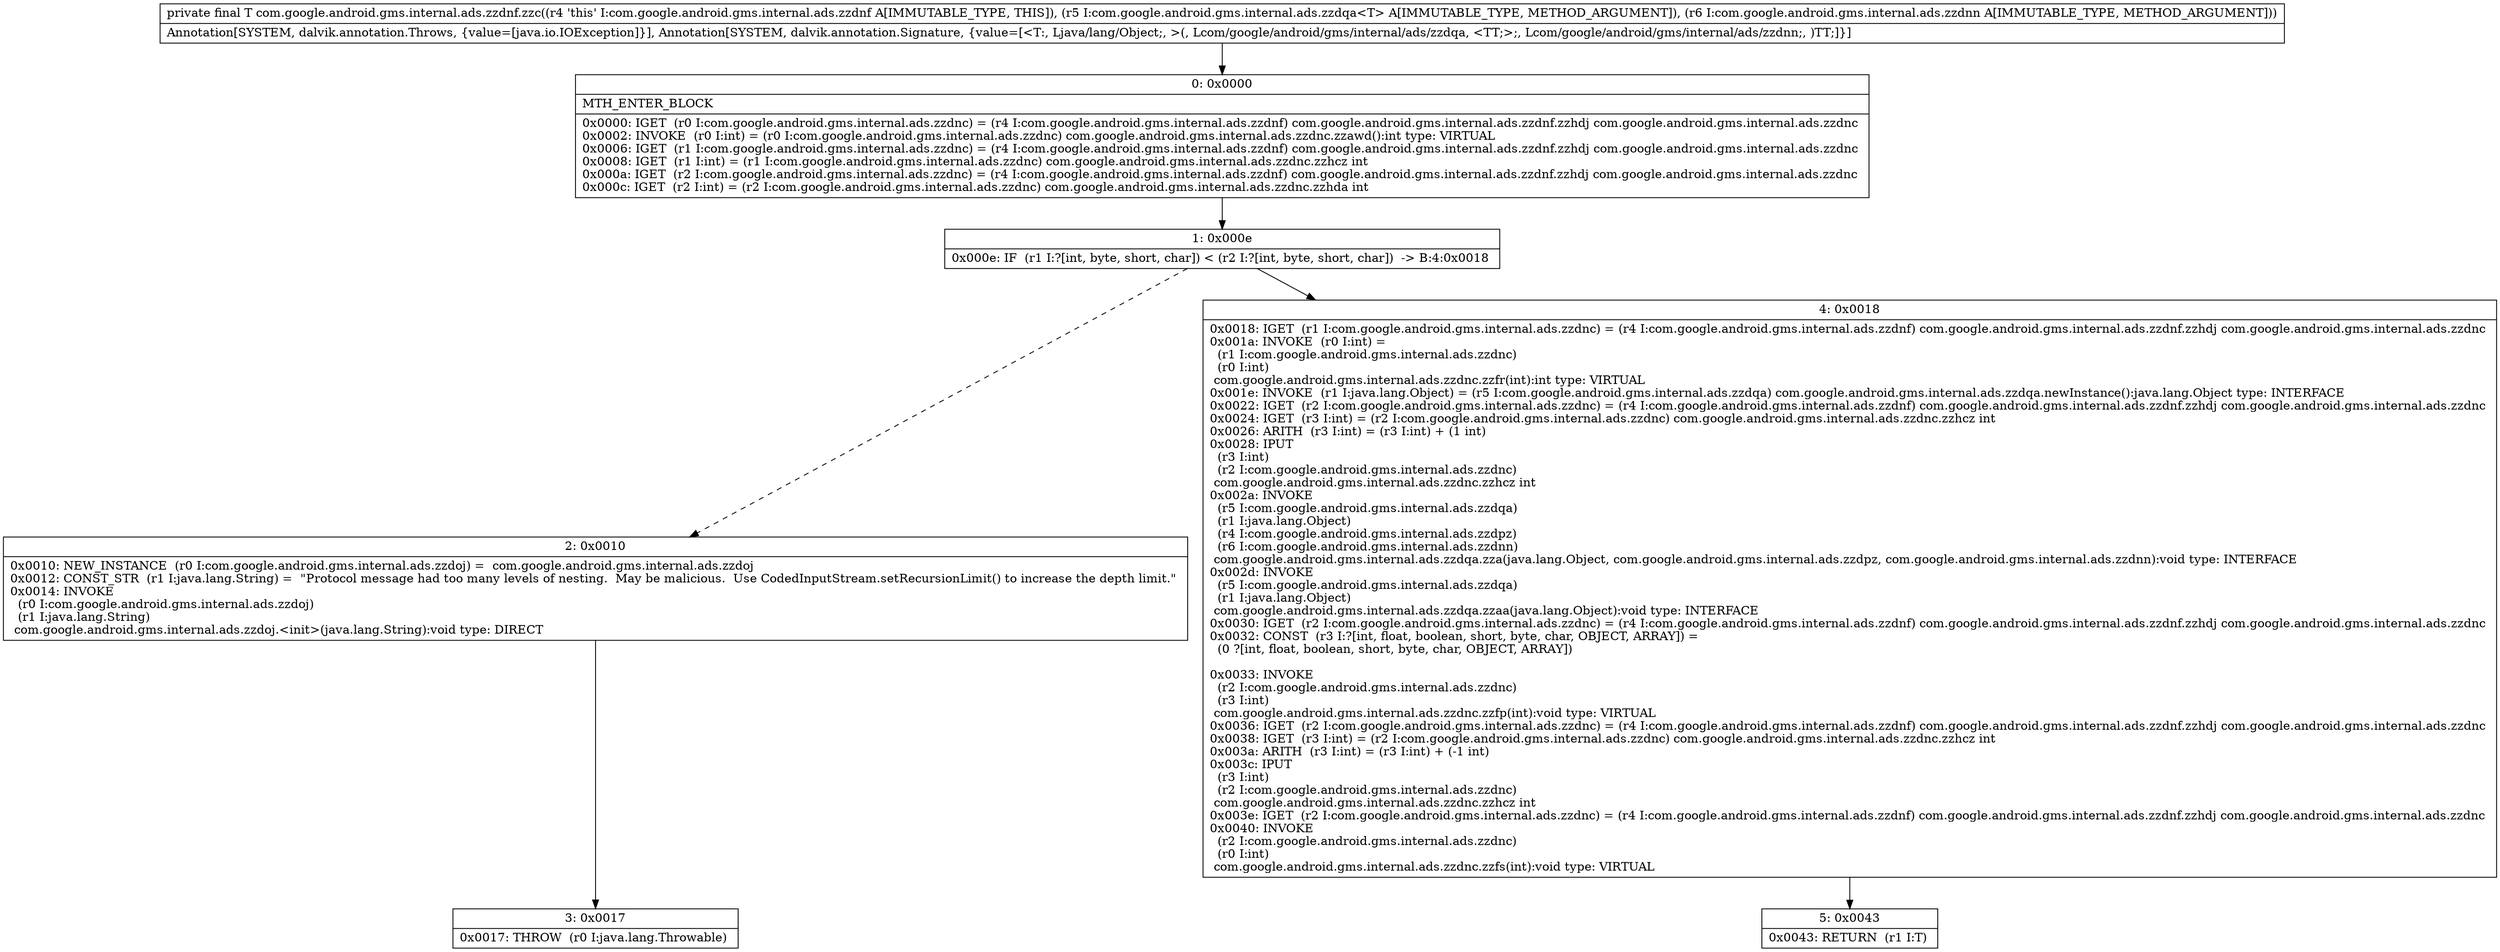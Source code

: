 digraph "CFG forcom.google.android.gms.internal.ads.zzdnf.zzc(Lcom\/google\/android\/gms\/internal\/ads\/zzdqa;Lcom\/google\/android\/gms\/internal\/ads\/zzdnn;)Ljava\/lang\/Object;" {
Node_0 [shape=record,label="{0\:\ 0x0000|MTH_ENTER_BLOCK\l|0x0000: IGET  (r0 I:com.google.android.gms.internal.ads.zzdnc) = (r4 I:com.google.android.gms.internal.ads.zzdnf) com.google.android.gms.internal.ads.zzdnf.zzhdj com.google.android.gms.internal.ads.zzdnc \l0x0002: INVOKE  (r0 I:int) = (r0 I:com.google.android.gms.internal.ads.zzdnc) com.google.android.gms.internal.ads.zzdnc.zzawd():int type: VIRTUAL \l0x0006: IGET  (r1 I:com.google.android.gms.internal.ads.zzdnc) = (r4 I:com.google.android.gms.internal.ads.zzdnf) com.google.android.gms.internal.ads.zzdnf.zzhdj com.google.android.gms.internal.ads.zzdnc \l0x0008: IGET  (r1 I:int) = (r1 I:com.google.android.gms.internal.ads.zzdnc) com.google.android.gms.internal.ads.zzdnc.zzhcz int \l0x000a: IGET  (r2 I:com.google.android.gms.internal.ads.zzdnc) = (r4 I:com.google.android.gms.internal.ads.zzdnf) com.google.android.gms.internal.ads.zzdnf.zzhdj com.google.android.gms.internal.ads.zzdnc \l0x000c: IGET  (r2 I:int) = (r2 I:com.google.android.gms.internal.ads.zzdnc) com.google.android.gms.internal.ads.zzdnc.zzhda int \l}"];
Node_1 [shape=record,label="{1\:\ 0x000e|0x000e: IF  (r1 I:?[int, byte, short, char]) \< (r2 I:?[int, byte, short, char])  \-\> B:4:0x0018 \l}"];
Node_2 [shape=record,label="{2\:\ 0x0010|0x0010: NEW_INSTANCE  (r0 I:com.google.android.gms.internal.ads.zzdoj) =  com.google.android.gms.internal.ads.zzdoj \l0x0012: CONST_STR  (r1 I:java.lang.String) =  \"Protocol message had too many levels of nesting.  May be malicious.  Use CodedInputStream.setRecursionLimit() to increase the depth limit.\" \l0x0014: INVOKE  \l  (r0 I:com.google.android.gms.internal.ads.zzdoj)\l  (r1 I:java.lang.String)\l com.google.android.gms.internal.ads.zzdoj.\<init\>(java.lang.String):void type: DIRECT \l}"];
Node_3 [shape=record,label="{3\:\ 0x0017|0x0017: THROW  (r0 I:java.lang.Throwable) \l}"];
Node_4 [shape=record,label="{4\:\ 0x0018|0x0018: IGET  (r1 I:com.google.android.gms.internal.ads.zzdnc) = (r4 I:com.google.android.gms.internal.ads.zzdnf) com.google.android.gms.internal.ads.zzdnf.zzhdj com.google.android.gms.internal.ads.zzdnc \l0x001a: INVOKE  (r0 I:int) = \l  (r1 I:com.google.android.gms.internal.ads.zzdnc)\l  (r0 I:int)\l com.google.android.gms.internal.ads.zzdnc.zzfr(int):int type: VIRTUAL \l0x001e: INVOKE  (r1 I:java.lang.Object) = (r5 I:com.google.android.gms.internal.ads.zzdqa) com.google.android.gms.internal.ads.zzdqa.newInstance():java.lang.Object type: INTERFACE \l0x0022: IGET  (r2 I:com.google.android.gms.internal.ads.zzdnc) = (r4 I:com.google.android.gms.internal.ads.zzdnf) com.google.android.gms.internal.ads.zzdnf.zzhdj com.google.android.gms.internal.ads.zzdnc \l0x0024: IGET  (r3 I:int) = (r2 I:com.google.android.gms.internal.ads.zzdnc) com.google.android.gms.internal.ads.zzdnc.zzhcz int \l0x0026: ARITH  (r3 I:int) = (r3 I:int) + (1 int) \l0x0028: IPUT  \l  (r3 I:int)\l  (r2 I:com.google.android.gms.internal.ads.zzdnc)\l com.google.android.gms.internal.ads.zzdnc.zzhcz int \l0x002a: INVOKE  \l  (r5 I:com.google.android.gms.internal.ads.zzdqa)\l  (r1 I:java.lang.Object)\l  (r4 I:com.google.android.gms.internal.ads.zzdpz)\l  (r6 I:com.google.android.gms.internal.ads.zzdnn)\l com.google.android.gms.internal.ads.zzdqa.zza(java.lang.Object, com.google.android.gms.internal.ads.zzdpz, com.google.android.gms.internal.ads.zzdnn):void type: INTERFACE \l0x002d: INVOKE  \l  (r5 I:com.google.android.gms.internal.ads.zzdqa)\l  (r1 I:java.lang.Object)\l com.google.android.gms.internal.ads.zzdqa.zzaa(java.lang.Object):void type: INTERFACE \l0x0030: IGET  (r2 I:com.google.android.gms.internal.ads.zzdnc) = (r4 I:com.google.android.gms.internal.ads.zzdnf) com.google.android.gms.internal.ads.zzdnf.zzhdj com.google.android.gms.internal.ads.zzdnc \l0x0032: CONST  (r3 I:?[int, float, boolean, short, byte, char, OBJECT, ARRAY]) = \l  (0 ?[int, float, boolean, short, byte, char, OBJECT, ARRAY])\l \l0x0033: INVOKE  \l  (r2 I:com.google.android.gms.internal.ads.zzdnc)\l  (r3 I:int)\l com.google.android.gms.internal.ads.zzdnc.zzfp(int):void type: VIRTUAL \l0x0036: IGET  (r2 I:com.google.android.gms.internal.ads.zzdnc) = (r4 I:com.google.android.gms.internal.ads.zzdnf) com.google.android.gms.internal.ads.zzdnf.zzhdj com.google.android.gms.internal.ads.zzdnc \l0x0038: IGET  (r3 I:int) = (r2 I:com.google.android.gms.internal.ads.zzdnc) com.google.android.gms.internal.ads.zzdnc.zzhcz int \l0x003a: ARITH  (r3 I:int) = (r3 I:int) + (\-1 int) \l0x003c: IPUT  \l  (r3 I:int)\l  (r2 I:com.google.android.gms.internal.ads.zzdnc)\l com.google.android.gms.internal.ads.zzdnc.zzhcz int \l0x003e: IGET  (r2 I:com.google.android.gms.internal.ads.zzdnc) = (r4 I:com.google.android.gms.internal.ads.zzdnf) com.google.android.gms.internal.ads.zzdnf.zzhdj com.google.android.gms.internal.ads.zzdnc \l0x0040: INVOKE  \l  (r2 I:com.google.android.gms.internal.ads.zzdnc)\l  (r0 I:int)\l com.google.android.gms.internal.ads.zzdnc.zzfs(int):void type: VIRTUAL \l}"];
Node_5 [shape=record,label="{5\:\ 0x0043|0x0043: RETURN  (r1 I:T) \l}"];
MethodNode[shape=record,label="{private final T com.google.android.gms.internal.ads.zzdnf.zzc((r4 'this' I:com.google.android.gms.internal.ads.zzdnf A[IMMUTABLE_TYPE, THIS]), (r5 I:com.google.android.gms.internal.ads.zzdqa\<T\> A[IMMUTABLE_TYPE, METHOD_ARGUMENT]), (r6 I:com.google.android.gms.internal.ads.zzdnn A[IMMUTABLE_TYPE, METHOD_ARGUMENT]))  | Annotation[SYSTEM, dalvik.annotation.Throws, \{value=[java.io.IOException]\}], Annotation[SYSTEM, dalvik.annotation.Signature, \{value=[\<T:, Ljava\/lang\/Object;, \>(, Lcom\/google\/android\/gms\/internal\/ads\/zzdqa, \<TT;\>;, Lcom\/google\/android\/gms\/internal\/ads\/zzdnn;, )TT;]\}]\l}"];
MethodNode -> Node_0;
Node_0 -> Node_1;
Node_1 -> Node_2[style=dashed];
Node_1 -> Node_4;
Node_2 -> Node_3;
Node_4 -> Node_5;
}

